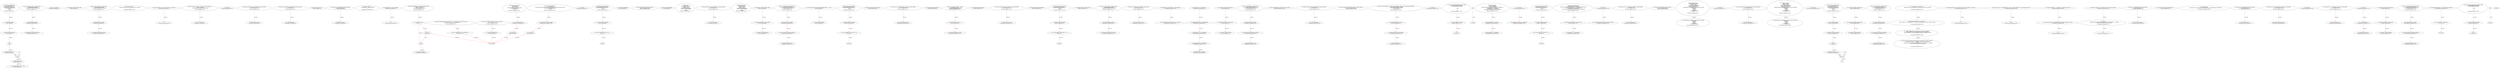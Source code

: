 digraph  {
13 [label="2_ function bug_unchk42() public{\nuint receivers_unchk42;\naddress payable addr_unchk42;\nif (!addr_unchk42.send(42 ether))\n	{receivers_unchk42 +=1;}\nelse\n	{revert();}\n}\n13-function_definition-3-10", method="bug_unchk42()", type_label=function_definition];
17 [label="3_ uint receivers_unchk42;\n17-new_variable-4-4", method="bug_unchk42()", type_label=new_variable];
22 [label="4_ address payable addr_unchk42;\n22-new_variable-5-5", method="bug_unchk42()", type_label=new_variable];
27 [label="5_ if\n27-if-6-9", method="bug_unchk42()", type_label=if];
1586 [label="5_ end_if", method="bug_unchk42()", type_label=end_if];
37 [label="6_ receivers_unchk42 +=1;\n37-expression_statement-7-7", method="bug_unchk42()", type_label=expression_statement];
44 [label="10_ address public owner;\n44-new_variable-11-11", method="", type_label=new_variable];
49 [label="11_ bool public payedOut_unchk33 = false;\n49-new_variable-12-12", method="", type_label=new_variable];
56 [label="12_ function withdrawLeftOver_unchk33() public {\n        require(payedOut_unchk33);\n        msg.sender.send(address(this).balance);\n    }\n56-function_definition-13-16", method="withdrawLeftOver_unchk33()", type_label=function_definition];
60 [label="13_ require(payedOut_unchk33);\n60-expression_statement-14-14", method="withdrawLeftOver_unchk33()", type_label=expression_statement];
65 [label="14_ msg.sender.send(address(this).balance);\n65-expression_statement-15-15", method="withdrawLeftOver_unchk33()", type_label=expression_statement];
90 [label="18_ owner = msg.sender;\n90-expression_statement-19-19", method="", type_label=expression_statement];
96 [label="20_ bool public payedOut_unchk9 = false;\n96-new_variable-21-21", method="", type_label=new_variable];
103 [label="21_ function withdrawLeftOver_unchk9() public {\n        require(payedOut_unchk9);\n        msg.sender.send(address(this).balance);\n    }\n103-function_definition-22-25", method="withdrawLeftOver_unchk9()", type_label=function_definition];
107 [label="22_ require(payedOut_unchk9);\n107-expression_statement-23-23", method="withdrawLeftOver_unchk9()", type_label=expression_statement];
112 [label="23_ msg.sender.send(address(this).balance);\n112-expression_statement-24-24", method="withdrawLeftOver_unchk9()", type_label=expression_statement];
125 [label="25_ modifier onlyOwner() {\n        require(msg.sender == owner, \"only the owner can call this\");\n        _;\n    }\n125-expression_statement-26-29", method="", type_label=expression_statement];
128 [label="26_ require(msg.sender == owner, \"only the owner can call this\");\n128-expression_statement-27-27", method="", type_label=expression_statement];
140 [label="27_ _;\n140-expression_statement-28-28", method="", type_label=expression_statement];
142 [label="29_ function changeOwner(address _newOwner) external onlyOwner {\n        owner = _newOwner;\n        emit OwnerChanged(msg.sender, _newOwner);\n    }\n142-function_definition-30-33", method="changeOwner(address _newOwner)", type_label=function_definition];
149 [label="29_ onlyOwner\n149-expression_statement-30-30", method="changeOwner(address _newOwner)", type_label=expression_statement];
152 [label="30_ owner = _newOwner;\n152-expression_statement-31-31", method="changeOwner(address _newOwner)", type_label=expression_statement];
164 [label="33_ function callnotchecked_unchk25(address payable callee) public {\n    callee.call.value(1 ether);\n  }\n164-function_definition-34-36", method="callnotchecked_unchk25(address payable callee)", type_label=function_definition];
172 [label="34_ callee.call.value(1 ether);\n172-expression_statement-35-35", method="callnotchecked_unchk25(address payable callee)", type_label=expression_statement];
188 [label="38_ function unhandledsend_unchk2(address payable callee) public {\n    callee.send(5 ether);\n  }\n188-function_definition-39-41", method="unhandledsend_unchk2(address payable callee)", type_label=function_definition];
196 [label="39_ callee.send(5 ether);\n196-expression_statement-40-40", method="unhandledsend_unchk2(address payable callee)", type_label=expression_statement];
204 [label="41_ bool public isActive = true;\n204-new_variable-42-42", method="", type_label=new_variable];
211 [label="42_ function bug_unchk27(address payable addr) public\n      {addr.send (42 ether); }\n211-function_definition-43-44", method="bug_unchk27(address payable addr)", type_label=function_definition];
219 [label="43_ addr.send (42 ether);\n219-expression_statement-44-44", method="bug_unchk27(address payable addr)", type_label=expression_statement];
233 [label="45_ modifier onlyActive() {\n        require(isActive, \"contract is stopped\");\n        _;\n    }\n233-expression_statement-46-49", method="", type_label=expression_statement];
236 [label="46_ require(isActive, \"contract is stopped\");\n236-expression_statement-47-47", method="", type_label=expression_statement];
244 [label="47_ _;\n244-expression_statement-48-48", method="", type_label=expression_statement];
246 [label="49_ function setIsActive(bool _isActive) external onlyOwner {\n        if (_isActive == isActive) return;\n        isActive = _isActive;\n        emit IsActiveChanged(_isActive);\n    }\n246-function_definition-50-54", method="setIsActive(bool _isActive)", type_label=function_definition];
253 [label="49_ onlyOwner\n253-expression_statement-50-50", method="setIsActive(bool _isActive)", type_label=expression_statement];
256 [label="50_ if__isActive == isActive\n256-if-51-51", method="setIsActive(bool _isActive)", type_label=if];
1815 [label="50_ end_if", method="setIsActive(bool _isActive)", type_label=end_if];
260 [label="50_ return;\n260-return-51-51", method="setIsActive(bool _isActive)", type_label=return];
261 [label="51_ isActive = _isActive;\n261-expression_statement-52-52", method="setIsActive(bool _isActive)", type_label=expression_statement];
269 [label="54_ function bug_unchk19() public{\naddress payable addr_unchk19;\nif (!addr_unchk19.send (10 ether) || 1==1)\n	{revert();}\n}\n269-function_definition-55-59", method="bug_unchk19()", type_label=function_definition];
273 [label="55_ address payable addr_unchk19;\n273-new_variable-56-56", method="bug_unchk19()", type_label=new_variable];
278 [label="56_ if_!addr_unchk19.send (10 ether) || 1==1\n278-if-57-58", method="bug_unchk19()", type_label=if];
1837 [label="56_ end_if", method="bug_unchk19()", type_label=end_if];
297 [label="61_ uint16 public ASSET_TYPE;\n297-new_variable-62-62", method="", type_label=new_variable];
302 [label="62_ function sendFundsToSwap(uint256 _amount)\n        public   returns(bool success);\n302-function_definition-63-64", method="sendFundsToSwap(uint256 _amount)", type_label=function_definition];
317 [label="66_ uint16 public ASSET_TYPE;\n317-new_variable-67-67", method="", type_label=new_variable];
322 [label="67_ function release(\n        address _pool,\n        address payable _receiver,\n        address _oracle,\n        bytes calldata _assetData,\n        bytes32 _paymentDetailsHash\n    )\n        external;\n322-function_definition-68-75", method="release(address _pool,address payable _receiver,address _oracle,bytes calldata _assetData,bytes32 _paymentDetailsHash)", type_label=function_definition];
345 [label="75_ function unhandledsend_unchk26(address payable callee) public {\n    callee.send(5 ether);\n  }\n345-function_definition-76-78", method="unhandledsend_unchk26(address payable callee)", type_label=function_definition];
353 [label="76_ callee.send(5 ether);\n353-expression_statement-77-77", method="unhandledsend_unchk26(address payable callee)", type_label=expression_statement];
361 [label="78_ function returnFunds(\n        address payable _pool,\n        address _receiver,\n        address _oracle,\n        bytes calldata _assetData,\n        bytes32 _paymentDetailsHash\n    )\n        external;\n361-function_definition-79-86", method="returnFunds(address payable _pool,address _receiver,address _oracle,bytes calldata _assetData,bytes32 _paymentDetailsHash)", type_label=function_definition];
384 [label="86_ bool public payedOut_unchk20 = false;\n384-new_variable-87-87", method="", type_label=new_variable];
391 [label="87_ address payable public winner_unchk20;\n391-new_variable-88-88", method="", type_label=new_variable];
396 [label="88_ uint public winAmount_unchk20;\n396-new_variable-89-89", method="", type_label=new_variable];
401 [label="89_ function sendToWinner_unchk20() public {\n        require(!payedOut_unchk20);\n        winner_unchk20.send(winAmount_unchk20);\n        payedOut_unchk20 = true;\n    }\n401-function_definition-90-94", method="sendToWinner_unchk20()", type_label=function_definition];
405 [label="90_ require(!payedOut_unchk20);\n405-expression_statement-91-91", method="sendToWinner_unchk20()", type_label=expression_statement];
411 [label="91_ winner_unchk20.send(winAmount_unchk20);\n411-expression_statement-92-92", method="sendToWinner_unchk20()", type_label=expression_statement];
418 [label="92_ payedOut_unchk20 = true;\n418-expression_statement-93-93", method="sendToWinner_unchk20()", type_label=expression_statement];
435 [label="96_ uint256 constant private MAX_SWAP_AMOUNT_LIMIT = 1 << 240;\n435-new_variable-97-97", method="", type_label=new_variable];
443 [label="97_ uint16 public ASSET_TYPE;\n443-new_variable-98-98", method="", type_label=new_variable];
448 [label="98_ function bug_unchk43() public{\naddress payable addr_unchk43;\nif (!addr_unchk43.send (10 ether) || 1==1)\n	{revert();}\n}\n448-function_definition-99-103", method="bug_unchk43()", type_label=function_definition];
452 [label="99_ address payable addr_unchk43;\n452-new_variable-100-100", method="bug_unchk43()", type_label=new_variable];
457 [label="100_ if_!addr_unchk43.send (10 ether) || 1==1\n457-if-101-102", method="bug_unchk43()", type_label=if];
2016 [label="100_ end_if", method="bug_unchk43()", type_label=end_if];
473 [label="103_ address payable public swapsContract;\n473-new_variable-104-104", method="", type_label=new_variable];
478 [label="104_ function my_func_uncheck48(address payable dst) public payable{\n        dst.call.value(msg.value)(\"\");\n    }\n478-function_definition-105-107", method="my_func_uncheck48(address payable dst)", type_label=function_definition];
487 [label="105_ dst.call.value(msg.value)(\"\");\n487-expression_statement-106-106", method="my_func_uncheck48(address payable dst)", type_label=expression_statement];
502 [label="107_ uint256 public minSwapAmount;\n502-new_variable-108-108", method="", type_label=new_variable];
507 [label="108_ function withdrawBal_unchk17 () public{\n	uint64 Balances_unchk17 = 0;\n	msg.sender.send(Balances_unchk17);}\n507-function_definition-109-111", method="withdrawBal_unchk17()", type_label=function_definition];
511 [label="109_ uint64 Balances_unchk17 = 0;\n511-new_variable-110-110", method="withdrawBal_unchk17()", type_label=new_variable];
517 [label="110_ msg.sender.send(Balances_unchk17);\n517-expression_statement-111-111", method="withdrawBal_unchk17()", type_label=expression_statement];
526 [label="111_ uint256 public maxSwapAmount;\n526-new_variable-112-112", method="", type_label=new_variable];
531 [label="112_ function callnotchecked_unchk37(address payable callee) public {\n    callee.call.value(1 ether);\n  }\n531-function_definition-113-115", method="callnotchecked_unchk37(address payable callee)", type_label=function_definition];
539 [label="113_ callee.call.value(1 ether);\n539-expression_statement-114-114", method="callnotchecked_unchk37(address payable callee)", type_label=expression_statement];
549 [label="115_ bytes32 public paymentDetailsHash;\n549-new_variable-116-116", method="", type_label=new_variable];
554 [label="116_ function bug_unchk31() public{\naddress payable addr_unchk31;\nif (!addr_unchk31.send (10 ether) || 1==1)\n	{revert();}\n}\n554-function_definition-117-121", method="bug_unchk31()", type_label=function_definition];
558 [label="117_ address payable addr_unchk31;\n558-new_variable-118-118", method="bug_unchk31()", type_label=new_variable];
563 [label="118_ if_!addr_unchk31.send (10 ether) || 1==1\n563-if-119-120", method="bug_unchk31()", type_label=if];
2122 [label="118_ end_if", method="bug_unchk31()", type_label=end_if];
589 [label="122_ bool public payedOut_unchk45 = false;\n589-new_variable-123-123", method="", type_label=new_variable];
596 [label="123_ function withdrawLeftOver_unchk45() public {\n        require(payedOut_unchk45);\n        msg.sender.send(address(this).balance);\n    }\n596-function_definition-124-127", method="withdrawLeftOver_unchk45()", type_label=function_definition];
600 [label="124_ require(payedOut_unchk45);\n600-expression_statement-125-125", method="withdrawLeftOver_unchk45()", type_label=expression_statement];
605 [label="125_ msg.sender.send(address(this).balance);\n605-expression_statement-126-126", method="withdrawLeftOver_unchk45()", type_label=expression_statement];
628 [label="128_ function callnotchecked_unchk13(address callee) public {\n    callee.call.value(1 ether);\n  }\n628-function_definition-129-131", method="callnotchecked_unchk13(address callee)", type_label=function_definition];
636 [label="129_ callee.call.value(1 ether);\n636-expression_statement-130-130", method="callnotchecked_unchk13(address callee)", type_label=expression_statement];
677 [label="140_ validateLimits(_minSwapAmount, _maxSwapAmount)\n677-expression_statement-141-141", method="", type_label=expression_statement];
683 [label="141_ validateSwapsContract(_swapsContract, _assetType)\n683-expression_statement-142-142", method="", type_label=expression_statement];
690 [label="143_ swapsContract = _swapsContract;\n690-expression_statement-144-144", method="", type_label=expression_statement];
694 [label="144_ paymentDetailsHash = _paymentDetailsHash;\n694-expression_statement-145-145", method="", type_label=expression_statement];
698 [label="145_ minSwapAmount = _minSwapAmount;\n698-expression_statement-146-146", method="", type_label=expression_statement];
702 [label="146_ maxSwapAmount = _maxSwapAmount;\n702-expression_statement-147-147", method="", type_label=expression_statement];
706 [label="147_ ASSET_TYPE = _assetType;\n706-expression_statement-148-148", method="", type_label=expression_statement];
710 [label="149_ bool public payedOut_unchk32 = false;\n710-new_variable-150-150", method="", type_label=new_variable];
717 [label="150_ address payable public winner_unchk32;\n717-new_variable-151-151", method="", type_label=new_variable];
722 [label="151_ uint public winAmount_unchk32;\n722-new_variable-152-152", method="", type_label=new_variable];
727 [label="152_ function sendToWinner_unchk32() public {\n        require(!payedOut_unchk32);\n        winner_unchk32.send(winAmount_unchk32);\n        payedOut_unchk32 = true;\n    }\n727-function_definition-153-157", method="sendToWinner_unchk32()", type_label=function_definition];
731 [label="153_ require(!payedOut_unchk32);\n731-expression_statement-154-154", method="sendToWinner_unchk32()", type_label=expression_statement];
737 [label="154_ winner_unchk32.send(winAmount_unchk32);\n737-expression_statement-155-155", method="sendToWinner_unchk32()", type_label=expression_statement];
744 [label="155_ payedOut_unchk32 = true;\n744-expression_statement-156-156", method="sendToWinner_unchk32()", type_label=expression_statement];
749 [label="157_ function availableFunds() public view returns (uint256);\n749-function_definition-158-158", method="availableFunds()", type_label=function_definition];
757 [label="158_ function unhandledsend_unchk38(address payable callee) public {\n    callee.send(5 ether);\n  }\n757-function_definition-159-161", method="unhandledsend_unchk38(address payable callee)", type_label=function_definition];
765 [label="159_ callee.send(5 ether);\n765-expression_statement-160-160", method="unhandledsend_unchk38(address payable callee)", type_label=expression_statement];
773 [label="161_ function withdrawFunds(address payable _to, uint256 _amount)\n        public   returns (bool success);\n773-function_definition-162-163", method="withdrawFunds(address payable _to,uint256 _amount)", type_label=function_definition];
789 [label="163_ function cash_unchk46(uint roundIndex, uint subpotIndex, address payable winner_unchk46) public{\n        uint64 subpot_unchk46 = 3 ether;\n        winner_unchk46.send(subpot_unchk46);   \n        subpot_unchk46= 0;\n}\n789-function_definition-164-168", method="cash_unchk46(uint roundIndex,uint subpotIndex,address payable winner_unchk46)", type_label=function_definition];
805 [label="164_ uint64 subpot_unchk46 = 3 ether;\n805-new_variable-165-165", method="cash_unchk46(uint roundIndex,uint subpotIndex,address payable winner_unchk46)", type_label=new_variable];
812 [label="165_ winner_unchk46.send(subpot_unchk46);\n812-expression_statement-166-166", method="cash_unchk46(uint roundIndex,uint subpotIndex,address payable winner_unchk46)", type_label=expression_statement];
819 [label="166_ subpot_unchk46= 0;\n819-expression_statement-167-167", method="cash_unchk46(uint roundIndex,uint subpotIndex,address payable winner_unchk46)", type_label=expression_statement];
823 [label="168_ function withdrawAllFunds(address payable _to) public onlyOwner returns (bool success) {\n        return withdrawFunds(_to, availableFunds());\n    }\n823-function_definition-169-171", method="withdrawAllFunds(address payable _to)", type_label=function_definition];
830 [label="168_ onlyOwner\n830-expression_statement-169-169", method="withdrawAllFunds(address payable _to)", type_label=expression_statement];
838 [label="169_ return withdrawFunds(_to, availableFunds());\n838-return-170-170", method="withdrawAllFunds(address payable _to)", type_label=return];
846 [label="171_ function UncheckedExternalCall_unchk4 () public\n{  address payable addr_unchk4;\n   if (! addr_unchk4.send (42 ether))  \n      { \n      }\n	else\n      { \n      }\n}\n846-function_definition-172-180", method="UncheckedExternalCall_unchk4()", type_label=function_definition];
850 [label="172_ address payable addr_unchk4;\n850-new_variable-173-173", method="UncheckedExternalCall_unchk4()", type_label=new_variable];
855 [label="173_ if\n855-if-174-179", method="UncheckedExternalCall_unchk4()", type_label=if];
2414 [label="173_ end_if", method="UncheckedExternalCall_unchk4()", type_label=end_if];
866 [label="180_ function setLimits(\n        uint256 _minAmount,\n        uint256 _maxAmount\n    ) public onlyOwner validateLimits(_minAmount, _maxAmount) {\n        minSwapAmount = _minAmount;\n        maxSwapAmount = _maxAmount;\n        emit LimitsChanged(_minAmount, _maxAmount);\n    }\n866-function_definition-181-188", method="setLimits(uint256 _minAmount,uint256 _maxAmount)", type_label=function_definition];
877 [label="183_ onlyOwner\n877-expression_statement-184-184", method="setLimits(uint256 _minAmount,uint256 _maxAmount)", type_label=expression_statement];
879 [label="183_ validateLimits(_minAmount, _maxAmount)\n879-expression_statement-184-184", method="setLimits(uint256 _minAmount,uint256 _maxAmount)", type_label=expression_statement];
886 [label="184_ minSwapAmount = _minAmount;\n886-expression_statement-185-185", method="setLimits(uint256 _minAmount,uint256 _maxAmount)", type_label=expression_statement];
890 [label="185_ maxSwapAmount = _maxAmount;\n890-expression_statement-186-186", method="setLimits(uint256 _minAmount,uint256 _maxAmount)", type_label=expression_statement];
900 [label="188_ function bug_unchk7() public{\naddress payable addr_unchk7;\nif (!addr_unchk7.send (10 ether) || 1==1)\n	{revert();}\n}\n900-function_definition-189-193", method="bug_unchk7()", type_label=function_definition];
904 [label="189_ address payable addr_unchk7;\n904-new_variable-190-190", method="bug_unchk7()", type_label=new_variable];
909 [label="190_ if_!addr_unchk7.send (10 ether) || 1==1\n909-if-191-192", method="bug_unchk7()", type_label=if];
2468 [label="190_ end_if", method="bug_unchk7()", type_label=end_if];
925 [label="193_ function setSwapsContract(\n        address payable _swapsContract\n    ) public onlyOwner validateSwapsContract(_swapsContract, ASSET_TYPE) {\n        address oldSwapsContract = swapsContract;\n        swapsContract = _swapsContract;\n        emit SwapsContractChanged(oldSwapsContract, _swapsContract);\n    }\n925-function_definition-194-200", method="setSwapsContract(address payable _swapsContract)", type_label=function_definition];
932 [label="195_ onlyOwner\n932-expression_statement-196-196", method="setSwapsContract(address payable _swapsContract)", type_label=expression_statement];
934 [label="195_ validateSwapsContract(_swapsContract, ASSET_TYPE)\n934-expression_statement-196-196", method="setSwapsContract(address payable _swapsContract)", type_label=expression_statement];
941 [label="196_ address oldSwapsContract = swapsContract;\n941-new_variable-197-197", method="setSwapsContract(address payable _swapsContract)", type_label=new_variable];
947 [label="197_ swapsContract = _swapsContract;\n947-expression_statement-198-198", method="setSwapsContract(address payable _swapsContract)", type_label=expression_statement];
957 [label="200_ function my_func_unchk23(address payable dst) public payable{\n        dst.send(msg.value);\n    }\n957-function_definition-201-203", method="my_func_unchk23(address payable dst)", type_label=function_definition];
966 [label="201_ dst.send(msg.value);\n966-expression_statement-202-202", method="my_func_unchk23(address payable dst)", type_label=expression_statement];
975 [label="203_ function sendFundsToSwap(uint256 _amount)\n        public   returns(bool success);\n975-function_definition-204-205", method="sendFundsToSwap(uint256 _amount)", type_label=function_definition];
987 [label="205_ function releaseSwap(\n        address payable _receiver,\n        address _oracle,\n        bytes calldata _assetData,\n        bytes32 _paymentDetailsHash\n    ) external onlyOwner {\n        RampInstantEscrowsPoolInterface(swapsContract).release(\n            address(this),\n            _receiver,\n            _oracle,\n            _assetData,\n            _paymentDetailsHash\n        );\n    }\n987-function_definition-206-219", method="releaseSwap(address payable _receiver,address _oracle,bytes calldata _assetData,bytes32 _paymentDetailsHash)", type_label=function_definition];
1006 [label="210_ onlyOwner\n1006-expression_statement-211-211", method="releaseSwap(address payable _receiver,address _oracle,bytes calldata _assetData,bytes32 _paymentDetailsHash)", type_label=expression_statement];
1009 [label="211_ RampInstantEscrowsPoolInterface(swapsContract).release(\n            address(this),\n            _receiver,\n            _oracle,\n            _assetData,\n            _paymentDetailsHash\n        );\n1009-expression_statement-212-218", method="releaseSwap(address payable _receiver,address _oracle,bytes calldata _assetData,bytes32 _paymentDetailsHash)", type_label=expression_statement];
1029 [label="219_ function unhandledsend_unchk14(address payable callee) public {\n    callee.send(5 ether);\n  }\n1029-function_definition-220-222", method="unhandledsend_unchk14(address payable callee)", type_label=function_definition];
1037 [label="220_ callee.send(5 ether);\n1037-expression_statement-221-221", method="unhandledsend_unchk14(address payable callee)", type_label=expression_statement];
1045 [label="222_ function returnSwap(\n        address _receiver,\n        address _oracle,\n        bytes calldata _assetData,\n        bytes32 _paymentDetailsHash\n    ) external onlyOwner {\n        RampInstantEscrowsPoolInterface(swapsContract).returnFunds(\n            address(this),\n            _receiver,\n            _oracle,\n            _assetData,\n            _paymentDetailsHash\n        );\n    }\n1045-function_definition-223-236", method="returnSwap(address _receiver,address _oracle,bytes calldata _assetData,bytes32 _paymentDetailsHash)", type_label=function_definition];
1064 [label="227_ onlyOwner\n1064-expression_statement-228-228", method="returnSwap(address _receiver,address _oracle,bytes calldata _assetData,bytes32 _paymentDetailsHash)", type_label=expression_statement];
1067 [label="228_ RampInstantEscrowsPoolInterface(swapsContract).returnFunds(\n            address(this),\n            _receiver,\n            _oracle,\n            _assetData,\n            _paymentDetailsHash\n        );\n1067-expression_statement-229-235", method="returnSwap(address _receiver,address _oracle,bytes calldata _assetData,bytes32 _paymentDetailsHash)", type_label=expression_statement];
1087 [label="236_ function bug_unchk30() public{\nuint receivers_unchk30;\naddress payable addr_unchk30;\nif (!addr_unchk30.send(42 ether))\n	{receivers_unchk30 +=1;}\nelse\n	{revert();}\n}\n1087-function_definition-237-244", method="bug_unchk30()", type_label=function_definition];
1091 [label="237_ uint receivers_unchk30;\n1091-new_variable-238-238", method="bug_unchk30()", type_label=new_variable];
1096 [label="238_ address payable addr_unchk30;\n1096-new_variable-239-239", method="bug_unchk30()", type_label=new_variable];
1101 [label="239_ if\n1101-if-240-243", method="bug_unchk30()", type_label=if];
2660 [label="239_ end_if", method="bug_unchk30()", type_label=end_if];
1111 [label="240_ receivers_unchk30 +=1;\n1111-expression_statement-241-241", method="bug_unchk30()", type_label=expression_statement];
1126 [label="247_ bool public payedOut_unchk8 = false;\n1126-new_variable-248-248", method="", type_label=new_variable];
1133 [label="248_ address payable public winner_unchk8;\n1133-new_variable-249-249", method="", type_label=new_variable];
1138 [label="249_ uint public winAmount_unchk8;\n1138-new_variable-250-250", method="", type_label=new_variable];
1143 [label="250_ function sendToWinner_unchk8() public {\n        require(!payedOut_unchk8);\n        winner_unchk8.send(winAmount_unchk8);\n        payedOut_unchk8 = true;\n    }\n1143-function_definition-251-255", method="sendToWinner_unchk8()", type_label=function_definition];
1147 [label="251_ require(!payedOut_unchk8);\n1147-expression_statement-252-252", method="sendToWinner_unchk8()", type_label=expression_statement];
1153 [label="252_ winner_unchk8.send(winAmount_unchk8);\n1153-expression_statement-253-253", method="sendToWinner_unchk8()", type_label=expression_statement];
1160 [label="253_ payedOut_unchk8 = true;\n1160-expression_statement-254-254", method="sendToWinner_unchk8()", type_label=expression_statement];
1165 [label="255_ modifier onlySwapsContract() {\n        require(msg.sender == swapsContract, \"only the swaps contract can call this\");\n        _;\n    }\n1165-expression_statement-256-259", method="", type_label=expression_statement];
1168 [label="256_ require(msg.sender == swapsContract, \"only the swaps contract can call this\");\n1168-expression_statement-257-257", method="", type_label=expression_statement];
1180 [label="257_ _;\n1180-expression_statement-258-258", method="", type_label=expression_statement];
1182 [label="259_ modifier isWithinLimits(uint256 _amount) {\n        require(_amount >= minSwapAmount && _amount <= maxSwapAmount, \"amount outside swap limits\");\n        _;\n    }\n1182-expression_statement-260-263", method="", type_label=expression_statement];
1189 [label="260_ require(_amount >= minSwapAmount && _amount <= maxSwapAmount, \"amount outside swap limits\");\n1189-expression_statement-261-261", method="", type_label=expression_statement];
1203 [label="261_ _;\n1203-expression_statement-262-262", method="", type_label=expression_statement];
1205 [label="263_ modifier validateLimits(uint256 _minAmount, uint256 _maxAmount) {\n        require(_minAmount <= _maxAmount, \"min limit over max limit\");\n        require(_maxAmount <= MAX_SWAP_AMOUNT_LIMIT, \"maxAmount too high\");\n        _;\n    }\n1205-expression_statement-264-268", method="", type_label=expression_statement];
1216 [label="264_ require(_minAmount <= _maxAmount, \"min limit over max limit\");\n1216-expression_statement-265-265", method="", type_label=expression_statement];
1226 [label="265_ require(_maxAmount <= MAX_SWAP_AMOUNT_LIMIT, \"maxAmount too high\");\n1226-expression_statement-266-266", method="", type_label=expression_statement];
1236 [label="266_ _;\n1236-expression_statement-267-267", method="", type_label=expression_statement];
1238 [label="268_ modifier validateSwapsContract(address payable _swapsContract, uint16 _assetType) {\n        require(_swapsContract != address(0), \"null swaps contract address\");\n        require(\n            RampInstantEscrowsPoolInterface(_swapsContract).ASSET_TYPE() == _assetType,\n            \"pool asset type doesn't match swap contract\"\n        );\n        _;\n    }\n1238-expression_statement-269-276", method="", type_label=expression_statement];
1249 [label="269_ require(_swapsContract != address(0), \"null swaps contract address\");\n1249-expression_statement-270-270", method="", type_label=expression_statement];
1261 [label="270_ require(\n            RampInstantEscrowsPoolInterface(_swapsContract).ASSET_TYPE() == _assetType,\n            \"pool asset type doesn't match swap contract\"\n        );\n1261-expression_statement-271-274", method="", type_label=expression_statement];
1277 [label="274_ _;\n1277-expression_statement-275-275", method="", type_label=expression_statement];
1285 [label="278_ function bug_unchk3(address payable addr) public\n      {addr.send (42 ether); }\n1285-function_definition-279-280", method="bug_unchk3(address payable addr)", type_label=function_definition];
1293 [label="279_ addr.send (42 ether);\n1293-expression_statement-280-280", method="bug_unchk3(address payable addr)", type_label=expression_statement];
1301 [label="280_ uint16 internal constant ETH_TYPE_ID = 1;\n1301-new_variable-281-281", method="", type_label=new_variable];
1324 [label="288_ RampInstantPool(\n            _swapsContract, _minSwapAmount, _maxSwapAmount, _paymentDetailsHash, ETH_TYPE_ID\n        )\n1324-expression_statement-289-291", method="", type_label=expression_statement];
1337 [label="292_ function bug_unchk39(address payable addr) public\n      {addr.send (4 ether); }\n1337-function_definition-293-294", method="bug_unchk39(address payable addr)", type_label=function_definition];
1345 [label="293_ addr.send (4 ether);\n1345-expression_statement-294-294", method="bug_unchk39(address payable addr)", type_label=expression_statement];
1353 [label="294_ function availableFunds() public view returns(uint256) {\n        return address(this).balance;\n    }\n1353-function_definition-295-297", method="availableFunds()", type_label=function_definition];
1362 [label="295_ return address(this).balance;\n1362-return-296-296", method="availableFunds()", type_label=return];
1368 [label="297_ function my_func_uncheck36(address payable dst) public payable{\n        dst.call.value(msg.value)(\"\");\n    }\n1368-function_definition-298-300", method="my_func_uncheck36(address payable dst)", type_label=function_definition];
1377 [label="298_ dst.call.value(msg.value)(\"\");\n1377-expression_statement-299-299", method="my_func_uncheck36(address payable dst)", type_label=expression_statement];
1392 [label="300_ function withdrawFunds(\n        address payable _to,\n        uint256 _amount\n    ) public onlyOwner returns (bool success) {\n        _to.transfer(_amount);   \n        return true;\n    }\n1392-function_definition-301-307", method="withdrawFunds(address payable _to,uint256 _amount)", type_label=function_definition];
1403 [label="303_ onlyOwner\n1403-expression_statement-304-304", method="withdrawFunds(address payable _to,uint256 _amount)", type_label=expression_statement];
1411 [label="304_ _to.transfer(_amount);\n1411-expression_statement-305-305", method="withdrawFunds(address payable _to,uint256 _amount)", type_label=expression_statement];
1418 [label="305_ return true;\n1418-return-306-306", method="withdrawFunds(address payable _to,uint256 _amount)", type_label=return];
1421 [label="307_ function my_func_unchk35(address payable dst) public payable{\n        dst.send(msg.value);\n    }\n1421-function_definition-308-310", method="my_func_unchk35(address payable dst)", type_label=function_definition];
1430 [label="308_ dst.send(msg.value);\n1430-expression_statement-309-309", method="my_func_unchk35(address payable dst)", type_label=expression_statement];
1439 [label="310_ function sendFundsToSwap(\n        uint256 _amount\n    ) public onlyActive onlySwapsContract isWithinLimits(_amount) returns(bool success) {\n        swapsContract.transfer(_amount);   \n        return true;\n    }\n1439-function_definition-311-316", method="sendFundsToSwap(uint256 _amount)", type_label=function_definition];
1446 [label="312_ onlyActive\n1446-expression_statement-313-313", method="sendFundsToSwap(uint256 _amount)", type_label=expression_statement];
1448 [label="312_ onlySwapsContract\n1448-expression_statement-313-313", method="sendFundsToSwap(uint256 _amount)", type_label=expression_statement];
1450 [label="312_ isWithinLimits(_amount)\n1450-expression_statement-313-313", method="sendFundsToSwap(uint256 _amount)", type_label=expression_statement];
1460 [label="313_ swapsContract.transfer(_amount);\n1460-expression_statement-314-314", method="sendFundsToSwap(uint256 _amount)", type_label=expression_statement];
1467 [label="314_ return true;\n1467-return-315-315", method="sendFundsToSwap(uint256 _amount)", type_label=return];
1470 [label="316_ bool public payedOut_unchk44 = false;\n1470-new_variable-317-317", method="", type_label=new_variable];
1477 [label="317_ address payable public winner_unchk44;\n1477-new_variable-318-318", method="", type_label=new_variable];
1482 [label="318_ uint public winAmount_unchk44;\n1482-new_variable-319-319", method="", type_label=new_variable];
1487 [label="319_ function sendToWinner_unchk44() public {\n        require(!payedOut_unchk44);\n        winner_unchk44.send(winAmount_unchk44);\n        payedOut_unchk44 = true;\n    }\n1487-function_definition-320-324", method="sendToWinner_unchk44()", type_label=function_definition];
1491 [label="320_ require(!payedOut_unchk44);\n1491-expression_statement-321-321", method="sendToWinner_unchk44()", type_label=expression_statement];
1497 [label="321_ winner_unchk44.send(winAmount_unchk44);\n1497-expression_statement-322-322", method="sendToWinner_unchk44()", type_label=expression_statement];
1504 [label="322_ payedOut_unchk44 = true;\n1504-expression_statement-323-323", method="sendToWinner_unchk44()", type_label=expression_statement];
1513 [label="325_ require(msg.data.length == 0, \"invalid pool function called\");\n1513-expression_statement-326-326", method="", type_label=expression_statement];
1527 [label="326_ if_msg.sender != swapsContract\n1527-if-327-329", method="", type_label=if];
3086 [label="326_ end_if", method="", type_label=end_if];
1544 [label="330_ function UncheckedExternalCall_unchk40 () public\n{  address payable addr_unchk40;\n   if (! addr_unchk40.send (2 ether))  \n      { \n      }\n	else\n      { \n      }\n}\n1544-function_definition-331-339", method="UncheckedExternalCall_unchk40()", type_label=function_definition];
1548 [label="331_ address payable addr_unchk40;\n1548-new_variable-332-332", method="UncheckedExternalCall_unchk40()", type_label=new_variable];
1553 [label="332_ if\n1553-if-333-338", method="UncheckedExternalCall_unchk40()", type_label=if];
3112 [label="332_ end_if", method="UncheckedExternalCall_unchk40()", type_label=end_if];
1 [label="0_ start_node", method="", type_label=start];
2 [label="0_ exit_node", method="", type_label=exit];
42;
865;
1118;
1116;
1563;
13 -> 17  [color=red, controlflow_type=next_line, edge_type=CFG_edge, key=0, label=next_line];
17 -> 22  [color=red, controlflow_type=next_line, edge_type=CFG_edge, key=0, label=next_line];
22 -> 27  [color=red, controlflow_type=next_line, edge_type=CFG_edge, key=0, label=next_line];
27 -> 37  [color=red, controlflow_type=pos_next, edge_type=CFG_edge, key=0, label=pos_next];
1586 -> 44  [color=red, controlflow_type=next_line, edge_type=CFG_edge, key=0, label=next_line];
37 -> 1586  [color=red, controlflow_type=end_if, edge_type=CFG_edge, key=0, label=end_if];
44 -> 49  [color=red, controlflow_type=next_line, edge_type=CFG_edge, key=0, label=next_line];
56 -> 60  [color=red, controlflow_type=next_line, edge_type=CFG_edge, key=0, label=next_line];
60 -> 65  [color=red, controlflow_type=next_line, edge_type=CFG_edge, key=0, label=next_line];
103 -> 107  [color=red, controlflow_type=next_line, edge_type=CFG_edge, key=0, label=next_line];
107 -> 112  [color=red, controlflow_type=next_line, edge_type=CFG_edge, key=0, label=next_line];
128 -> 140  [color=red, controlflow_type=next_line, edge_type=CFG_edge, key=0, label=next_line];
142 -> 152  [color=red, controlflow_type=next_line, edge_type=CFG_edge, key=0, label=next_line];
164 -> 172  [color=red, controlflow_type=next_line, edge_type=CFG_edge, key=0, label=next_line];
188 -> 196  [color=red, controlflow_type=next_line, edge_type=CFG_edge, key=0, label=next_line];
211 -> 219  [color=red, controlflow_type=next_line, edge_type=CFG_edge, key=0, label=next_line];
236 -> 244  [color=red, controlflow_type=next_line, edge_type=CFG_edge, key=0, label=next_line];
246 -> 256  [color=red, controlflow_type=next_line, edge_type=CFG_edge, key=0, label=next_line];
256 -> 260  [color=red, controlflow_type=pos_next, edge_type=CFG_edge, key=0, label=pos_next];
256 -> 1815  [color=red, controlflow_type=neg_next, edge_type=CFG_edge, key=0, label=neg_next];
1815 -> 261  [color=red, controlflow_type=next_line, edge_type=CFG_edge, key=0, label=next_line];
260 -> 1815  [color=red, controlflow_type=end_if, edge_type=CFG_edge, key=0, label=end_if];
260 -> 2  [color=red, controlflow_type=return_exit, edge_type=CFG_edge, key=0, label=return_exit];
269 -> 273  [color=red, controlflow_type=next_line, edge_type=CFG_edge, key=0, label=next_line];
273 -> 278  [color=red, controlflow_type=next_line, edge_type=CFG_edge, key=0, label=next_line];
278 -> 1837  [color=red, controlflow_type=neg_next, edge_type=CFG_edge, key=0, label=neg_next];
345 -> 353  [color=red, controlflow_type=next_line, edge_type=CFG_edge, key=0, label=next_line];
384 -> 391  [color=red, controlflow_type=next_line, edge_type=CFG_edge, key=0, label=next_line];
391 -> 396  [color=red, controlflow_type=next_line, edge_type=CFG_edge, key=0, label=next_line];
401 -> 405  [color=red, controlflow_type=next_line, edge_type=CFG_edge, key=0, label=next_line];
405 -> 411  [color=red, controlflow_type=next_line, edge_type=CFG_edge, key=0, label=next_line];
411 -> 418  [color=red, controlflow_type=next_line, edge_type=CFG_edge, key=0, label=next_line];
435 -> 443  [color=red, controlflow_type=next_line, edge_type=CFG_edge, key=0, label=next_line];
448 -> 452  [color=red, controlflow_type=next_line, edge_type=CFG_edge, key=0, label=next_line];
452 -> 457  [color=red, controlflow_type=next_line, edge_type=CFG_edge, key=0, label=next_line];
457 -> 2016  [color=red, controlflow_type=neg_next, edge_type=CFG_edge, key=0, label=neg_next];
478 -> 487  [color=red, controlflow_type=next_line, edge_type=CFG_edge, key=0, label=next_line];
507 -> 511  [color=red, controlflow_type=next_line, edge_type=CFG_edge, key=0, label=next_line];
511 -> 517  [color=red, controlflow_type=next_line, edge_type=CFG_edge, key=0, label=next_line];
531 -> 539  [color=red, controlflow_type=next_line, edge_type=CFG_edge, key=0, label=next_line];
554 -> 558  [color=red, controlflow_type=next_line, edge_type=CFG_edge, key=0, label=next_line];
558 -> 563  [color=red, controlflow_type=next_line, edge_type=CFG_edge, key=0, label=next_line];
563 -> 2122  [color=red, controlflow_type=neg_next, edge_type=CFG_edge, key=0, label=neg_next];
596 -> 600  [color=red, controlflow_type=next_line, edge_type=CFG_edge, key=0, label=next_line];
600 -> 605  [color=red, controlflow_type=next_line, edge_type=CFG_edge, key=0, label=next_line];
628 -> 636  [color=red, controlflow_type=next_line, edge_type=CFG_edge, key=0, label=next_line];
677 -> 683  [color=red, controlflow_type=next_line, edge_type=CFG_edge, key=0, label=next_line];
690 -> 694  [color=red, controlflow_type=next_line, edge_type=CFG_edge, key=0, label=next_line];
694 -> 698  [color=red, controlflow_type=next_line, edge_type=CFG_edge, key=0, label=next_line];
698 -> 702  [color=red, controlflow_type=next_line, edge_type=CFG_edge, key=0, label=next_line];
702 -> 706  [color=red, controlflow_type=next_line, edge_type=CFG_edge, key=0, label=next_line];
710 -> 717  [color=red, controlflow_type=next_line, edge_type=CFG_edge, key=0, label=next_line];
717 -> 722  [color=red, controlflow_type=next_line, edge_type=CFG_edge, key=0, label=next_line];
727 -> 731  [color=red, controlflow_type=next_line, edge_type=CFG_edge, key=0, label=next_line];
731 -> 737  [color=red, controlflow_type=next_line, edge_type=CFG_edge, key=0, label=next_line];
737 -> 744  [color=red, controlflow_type=next_line, edge_type=CFG_edge, key=0, label=next_line];
757 -> 765  [color=red, controlflow_type=next_line, edge_type=CFG_edge, key=0, label=next_line];
789 -> 805  [color=red, controlflow_type=next_line, edge_type=CFG_edge, key=0, label=next_line];
805 -> 812  [color=red, controlflow_type=next_line, edge_type=CFG_edge, key=0, label=next_line];
812 -> 819  [color=red, controlflow_type=next_line, edge_type=CFG_edge, key=0, label=next_line];
823 -> 838  [color=red, controlflow_type=next_line, edge_type=CFG_edge, key=0, label=next_line];
838 -> 2  [color=red, controlflow_type=return_exit, edge_type=CFG_edge, key=0, label=return_exit];
846 -> 850  [color=red, controlflow_type=next_line, edge_type=CFG_edge, key=0, label=next_line];
850 -> 855  [color=red, controlflow_type=next_line, edge_type=CFG_edge, key=0, label=next_line];
866 -> 886  [color=red, controlflow_type=next_line, edge_type=CFG_edge, key=0, label=next_line];
877 -> 879  [color=red, controlflow_type=next_line, edge_type=CFG_edge, key=0, label=next_line];
886 -> 890  [color=red, controlflow_type=next_line, edge_type=CFG_edge, key=0, label=next_line];
900 -> 904  [color=red, controlflow_type=next_line, edge_type=CFG_edge, key=0, label=next_line];
904 -> 909  [color=red, controlflow_type=next_line, edge_type=CFG_edge, key=0, label=next_line];
909 -> 2468  [color=red, controlflow_type=neg_next, edge_type=CFG_edge, key=0, label=neg_next];
925 -> 941  [color=red, controlflow_type=next_line, edge_type=CFG_edge, key=0, label=next_line];
932 -> 934  [color=red, controlflow_type=next_line, edge_type=CFG_edge, key=0, label=next_line];
941 -> 947  [color=red, controlflow_type=next_line, edge_type=CFG_edge, key=0, label=next_line];
957 -> 966  [color=red, controlflow_type=next_line, edge_type=CFG_edge, key=0, label=next_line];
987 -> 1009  [color=red, controlflow_type=next_line, edge_type=CFG_edge, key=0, label=next_line];
1029 -> 1037  [color=red, controlflow_type=next_line, edge_type=CFG_edge, key=0, label=next_line];
1045 -> 1067  [color=red, controlflow_type=next_line, edge_type=CFG_edge, key=0, label=next_line];
1087 -> 1091  [color=red, controlflow_type=next_line, edge_type=CFG_edge, key=0, label=next_line];
1091 -> 1096  [color=red, controlflow_type=next_line, edge_type=CFG_edge, key=0, label=next_line];
1096 -> 1101  [color=red, controlflow_type=next_line, edge_type=CFG_edge, key=0, label=next_line];
1101 -> 1111  [color=red, controlflow_type=pos_next, edge_type=CFG_edge, key=0, label=pos_next];
2660 -> 1118  [color=red, controlflow_type=next_line, edge_type=CFG_edge, key=0, label=next_line];
1111 -> 2660  [color=red, controlflow_type=end_if, edge_type=CFG_edge, key=0, label=end_if];
1126 -> 1133  [color=red, controlflow_type=next_line, edge_type=CFG_edge, key=0, label=next_line];
1133 -> 1138  [color=red, controlflow_type=next_line, edge_type=CFG_edge, key=0, label=next_line];
1143 -> 1147  [color=red, controlflow_type=next_line, edge_type=CFG_edge, key=0, label=next_line];
1147 -> 1153  [color=red, controlflow_type=next_line, edge_type=CFG_edge, key=0, label=next_line];
1153 -> 1160  [color=red, controlflow_type=next_line, edge_type=CFG_edge, key=0, label=next_line];
1165 -> 1182  [color=red, controlflow_type=next_line, edge_type=CFG_edge, key=0, label=next_line];
1168 -> 1180  [color=red, controlflow_type=next_line, edge_type=CFG_edge, key=0, label=next_line];
1182 -> 1205  [color=red, controlflow_type=next_line, edge_type=CFG_edge, key=0, label=next_line];
1189 -> 1203  [color=red, controlflow_type=next_line, edge_type=CFG_edge, key=0, label=next_line];
1205 -> 1238  [color=red, controlflow_type=next_line, edge_type=CFG_edge, key=0, label=next_line];
1216 -> 1226  [color=red, controlflow_type=next_line, edge_type=CFG_edge, key=0, label=next_line];
1226 -> 1236  [color=red, controlflow_type=next_line, edge_type=CFG_edge, key=0, label=next_line];
1249 -> 1261  [color=red, controlflow_type=next_line, edge_type=CFG_edge, key=0, label=next_line];
1261 -> 1277  [color=red, controlflow_type=next_line, edge_type=CFG_edge, key=0, label=next_line];
1285 -> 1293  [color=red, controlflow_type=next_line, edge_type=CFG_edge, key=0, label=next_line];
1337 -> 1345  [color=red, controlflow_type=next_line, edge_type=CFG_edge, key=0, label=next_line];
1353 -> 1362  [color=red, controlflow_type=next_line, edge_type=CFG_edge, key=0, label=next_line];
1362 -> 2  [color=red, controlflow_type=return_exit, edge_type=CFG_edge, key=0, label=return_exit];
1368 -> 1377  [color=red, controlflow_type=next_line, edge_type=CFG_edge, key=0, label=next_line];
1392 -> 1411  [color=red, controlflow_type=next_line, edge_type=CFG_edge, key=0, label=next_line];
1411 -> 1418  [color=red, controlflow_type=next_line, edge_type=CFG_edge, key=0, label=next_line];
1418 -> 2  [color=red, controlflow_type=return_exit, edge_type=CFG_edge, key=0, label=return_exit];
1421 -> 1430  [color=red, controlflow_type=next_line, edge_type=CFG_edge, key=0, label=next_line];
1439 -> 1460  [color=red, controlflow_type=next_line, edge_type=CFG_edge, key=0, label=next_line];
1446 -> 1448  [color=red, controlflow_type=next_line, edge_type=CFG_edge, key=0, label=next_line];
1448 -> 1450  [color=red, controlflow_type=next_line, edge_type=CFG_edge, key=0, label=next_line];
1460 -> 1467  [color=red, controlflow_type=next_line, edge_type=CFG_edge, key=0, label=next_line];
1467 -> 2  [color=red, controlflow_type=return_exit, edge_type=CFG_edge, key=0, label=return_exit];
1470 -> 1477  [color=red, controlflow_type=next_line, edge_type=CFG_edge, key=0, label=next_line];
1477 -> 1482  [color=red, controlflow_type=next_line, edge_type=CFG_edge, key=0, label=next_line];
1487 -> 1491  [color=red, controlflow_type=next_line, edge_type=CFG_edge, key=0, label=next_line];
1491 -> 1497  [color=red, controlflow_type=next_line, edge_type=CFG_edge, key=0, label=next_line];
1497 -> 1504  [color=red, controlflow_type=next_line, edge_type=CFG_edge, key=0, label=next_line];
1513 -> 1527  [color=red, controlflow_type=next_line, edge_type=CFG_edge, key=0, label=next_line];
1527 -> 3086  [color=red, controlflow_type=neg_next, edge_type=CFG_edge, key=0, label=neg_next];
1544 -> 1548  [color=red, controlflow_type=next_line, edge_type=CFG_edge, key=0, label=next_line];
1548 -> 1553  [color=red, controlflow_type=next_line, edge_type=CFG_edge, key=0, label=next_line];
42 -> 1586  [color=red, controlflow_type=end_if, edge_type=CFG_edge, key=0, label=end_if];
865 -> 2414  [color=red, controlflow_type=end_if, edge_type=CFG_edge, key=0, label=end_if];
1116 -> 2660  [color=red, controlflow_type=end_if, edge_type=CFG_edge, key=0, label=end_if];
1563 -> 3112  [color=red, controlflow_type=end_if, edge_type=CFG_edge, key=0, label=end_if];
}
